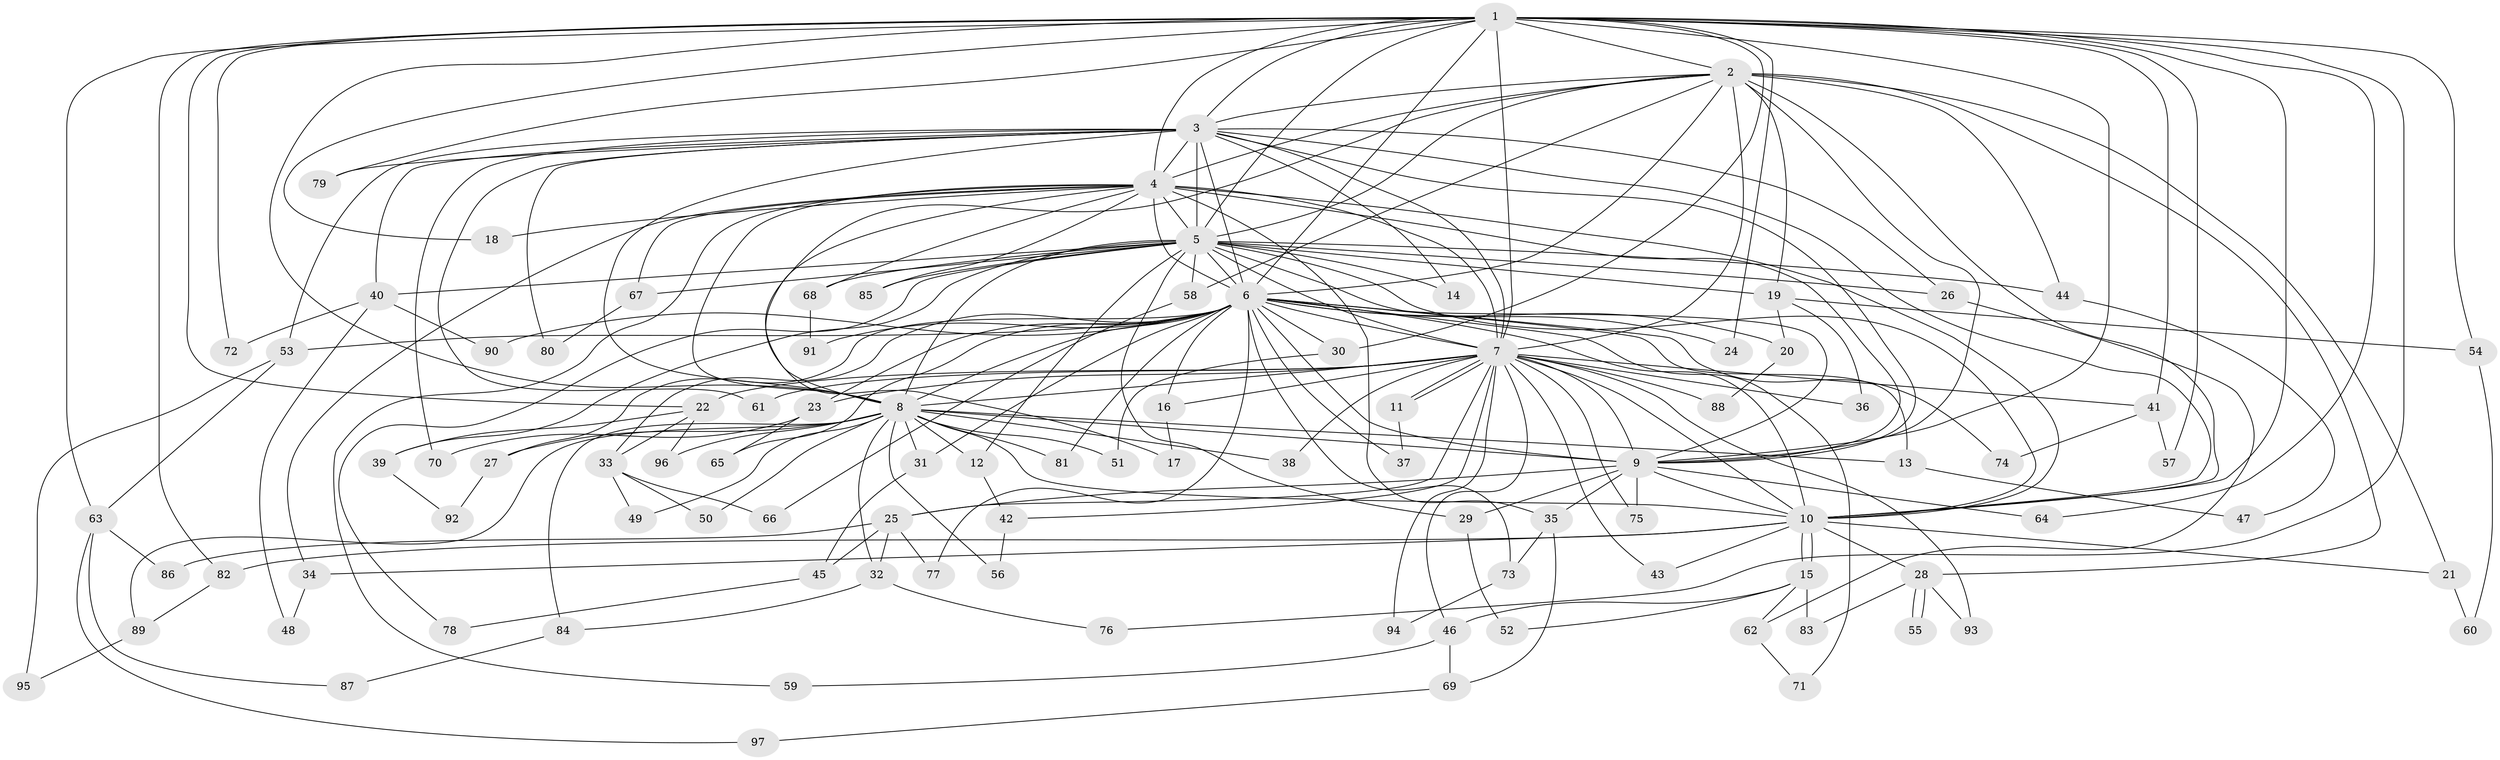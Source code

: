 // Generated by graph-tools (version 1.1) at 2025/01/03/09/25 03:01:25]
// undirected, 97 vertices, 219 edges
graph export_dot {
graph [start="1"]
  node [color=gray90,style=filled];
  1;
  2;
  3;
  4;
  5;
  6;
  7;
  8;
  9;
  10;
  11;
  12;
  13;
  14;
  15;
  16;
  17;
  18;
  19;
  20;
  21;
  22;
  23;
  24;
  25;
  26;
  27;
  28;
  29;
  30;
  31;
  32;
  33;
  34;
  35;
  36;
  37;
  38;
  39;
  40;
  41;
  42;
  43;
  44;
  45;
  46;
  47;
  48;
  49;
  50;
  51;
  52;
  53;
  54;
  55;
  56;
  57;
  58;
  59;
  60;
  61;
  62;
  63;
  64;
  65;
  66;
  67;
  68;
  69;
  70;
  71;
  72;
  73;
  74;
  75;
  76;
  77;
  78;
  79;
  80;
  81;
  82;
  83;
  84;
  85;
  86;
  87;
  88;
  89;
  90;
  91;
  92;
  93;
  94;
  95;
  96;
  97;
  1 -- 2;
  1 -- 3;
  1 -- 4;
  1 -- 5;
  1 -- 6;
  1 -- 7;
  1 -- 8;
  1 -- 9;
  1 -- 10;
  1 -- 18;
  1 -- 22;
  1 -- 24;
  1 -- 30;
  1 -- 41;
  1 -- 54;
  1 -- 57;
  1 -- 63;
  1 -- 64;
  1 -- 72;
  1 -- 76;
  1 -- 79;
  1 -- 82;
  2 -- 3;
  2 -- 4;
  2 -- 5;
  2 -- 6;
  2 -- 7;
  2 -- 8;
  2 -- 9;
  2 -- 10;
  2 -- 19;
  2 -- 21;
  2 -- 28;
  2 -- 44;
  2 -- 58;
  3 -- 4;
  3 -- 5;
  3 -- 6;
  3 -- 7;
  3 -- 8;
  3 -- 9;
  3 -- 10;
  3 -- 14;
  3 -- 26;
  3 -- 40;
  3 -- 53;
  3 -- 61;
  3 -- 70;
  3 -- 79;
  3 -- 80;
  4 -- 5;
  4 -- 6;
  4 -- 7;
  4 -- 8;
  4 -- 9;
  4 -- 10;
  4 -- 17;
  4 -- 18;
  4 -- 34;
  4 -- 35;
  4 -- 59;
  4 -- 67;
  4 -- 68;
  4 -- 85;
  5 -- 6;
  5 -- 7;
  5 -- 8;
  5 -- 9;
  5 -- 10;
  5 -- 12;
  5 -- 14;
  5 -- 19;
  5 -- 26;
  5 -- 29;
  5 -- 39;
  5 -- 40;
  5 -- 44;
  5 -- 58;
  5 -- 67;
  5 -- 68;
  5 -- 78;
  5 -- 85;
  6 -- 7;
  6 -- 8;
  6 -- 9;
  6 -- 10;
  6 -- 13;
  6 -- 16;
  6 -- 20;
  6 -- 23;
  6 -- 24;
  6 -- 27;
  6 -- 30;
  6 -- 31;
  6 -- 33;
  6 -- 37;
  6 -- 53;
  6 -- 65;
  6 -- 71;
  6 -- 73;
  6 -- 74;
  6 -- 77;
  6 -- 81;
  6 -- 90;
  6 -- 91;
  7 -- 8;
  7 -- 9;
  7 -- 10;
  7 -- 11;
  7 -- 11;
  7 -- 16;
  7 -- 22;
  7 -- 23;
  7 -- 25;
  7 -- 36;
  7 -- 38;
  7 -- 41;
  7 -- 42;
  7 -- 43;
  7 -- 46;
  7 -- 61;
  7 -- 75;
  7 -- 88;
  7 -- 93;
  7 -- 94;
  8 -- 9;
  8 -- 10;
  8 -- 12;
  8 -- 13;
  8 -- 27;
  8 -- 31;
  8 -- 32;
  8 -- 38;
  8 -- 49;
  8 -- 50;
  8 -- 51;
  8 -- 56;
  8 -- 81;
  8 -- 84;
  8 -- 89;
  8 -- 96;
  9 -- 10;
  9 -- 25;
  9 -- 29;
  9 -- 35;
  9 -- 64;
  9 -- 75;
  10 -- 15;
  10 -- 15;
  10 -- 21;
  10 -- 28;
  10 -- 34;
  10 -- 43;
  10 -- 82;
  11 -- 37;
  12 -- 42;
  13 -- 47;
  15 -- 46;
  15 -- 52;
  15 -- 62;
  15 -- 83;
  16 -- 17;
  19 -- 20;
  19 -- 36;
  19 -- 54;
  20 -- 88;
  21 -- 60;
  22 -- 33;
  22 -- 39;
  22 -- 96;
  23 -- 65;
  23 -- 70;
  25 -- 32;
  25 -- 45;
  25 -- 77;
  25 -- 86;
  26 -- 62;
  27 -- 92;
  28 -- 55;
  28 -- 55;
  28 -- 83;
  28 -- 93;
  29 -- 52;
  30 -- 51;
  31 -- 45;
  32 -- 76;
  32 -- 84;
  33 -- 49;
  33 -- 50;
  33 -- 66;
  34 -- 48;
  35 -- 69;
  35 -- 73;
  39 -- 92;
  40 -- 48;
  40 -- 72;
  40 -- 90;
  41 -- 57;
  41 -- 74;
  42 -- 56;
  44 -- 47;
  45 -- 78;
  46 -- 59;
  46 -- 69;
  53 -- 63;
  53 -- 95;
  54 -- 60;
  58 -- 66;
  62 -- 71;
  63 -- 86;
  63 -- 87;
  63 -- 97;
  67 -- 80;
  68 -- 91;
  69 -- 97;
  73 -- 94;
  82 -- 89;
  84 -- 87;
  89 -- 95;
}
